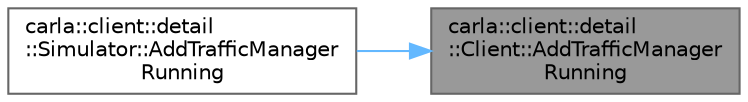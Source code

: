 digraph "carla::client::detail::Client::AddTrafficManagerRunning"
{
 // INTERACTIVE_SVG=YES
 // LATEX_PDF_SIZE
  bgcolor="transparent";
  edge [fontname=Helvetica,fontsize=10,labelfontname=Helvetica,labelfontsize=10];
  node [fontname=Helvetica,fontsize=10,shape=box,height=0.2,width=0.4];
  rankdir="RL";
  Node1 [id="Node000001",label="carla::client::detail\l::Client::AddTrafficManager\lRunning",height=0.2,width=0.4,color="gray40", fillcolor="grey60", style="filled", fontcolor="black",tooltip="Informs the server that a Traffic Manager is running on <IP, port>"];
  Node1 -> Node2 [id="edge1_Node000001_Node000002",dir="back",color="steelblue1",style="solid",tooltip=" "];
  Node2 [id="Node000002",label="carla::client::detail\l::Simulator::AddTrafficManager\lRunning",height=0.2,width=0.4,color="grey40", fillcolor="white", style="filled",URL="$df/df3/classcarla_1_1client_1_1detail_1_1Simulator.html#ad835d124ee1fa685dca01cb227b165ed",tooltip="Informs that a Traffic Manager is running on <IP, port>"];
}
